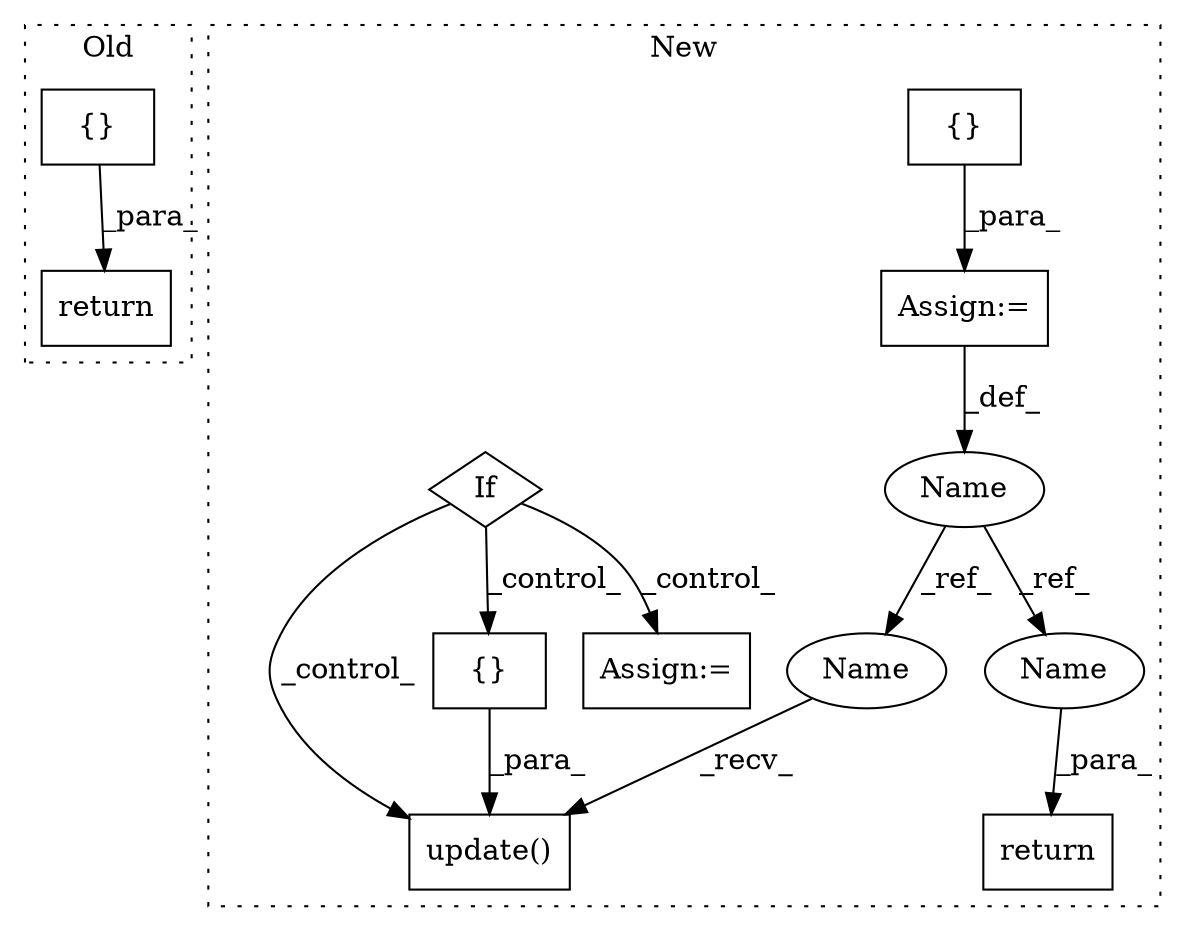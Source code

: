 digraph G {
subgraph cluster0 {
1 [label="return" a="93" s="56" l="7" shape="box"];
6 [label="{}" a="95" s="63,255" l="1,1" shape="box"];
label = "Old";
style="dotted";
}
subgraph cluster1 {
2 [label="update()" a="75" s="443,520" l="16,1" shape="box"];
3 [label="Name" a="87" s="175" l="8" shape="ellipse"];
4 [label="return" a="93" s="661" l="7" shape="box"];
5 [label="{}" a="95" s="459,519" l="1,1" shape="box"];
7 [label="Assign:=" a="68" s="183" l="3" shape="box"];
8 [label="{}" a="95" s="186,386" l="1,1" shape="box"];
9 [label="If" a="96" s="392" l="3" shape="diamond"];
10 [label="Assign:=" a="68" s="419" l="3" shape="box"];
11 [label="Name" a="87" s="443" l="8" shape="ellipse"];
12 [label="Name" a="87" s="668" l="8" shape="ellipse"];
label = "New";
style="dotted";
}
3 -> 12 [label="_ref_"];
3 -> 11 [label="_ref_"];
5 -> 2 [label="_para_"];
6 -> 1 [label="_para_"];
7 -> 3 [label="_def_"];
8 -> 7 [label="_para_"];
9 -> 2 [label="_control_"];
9 -> 10 [label="_control_"];
9 -> 5 [label="_control_"];
11 -> 2 [label="_recv_"];
12 -> 4 [label="_para_"];
}